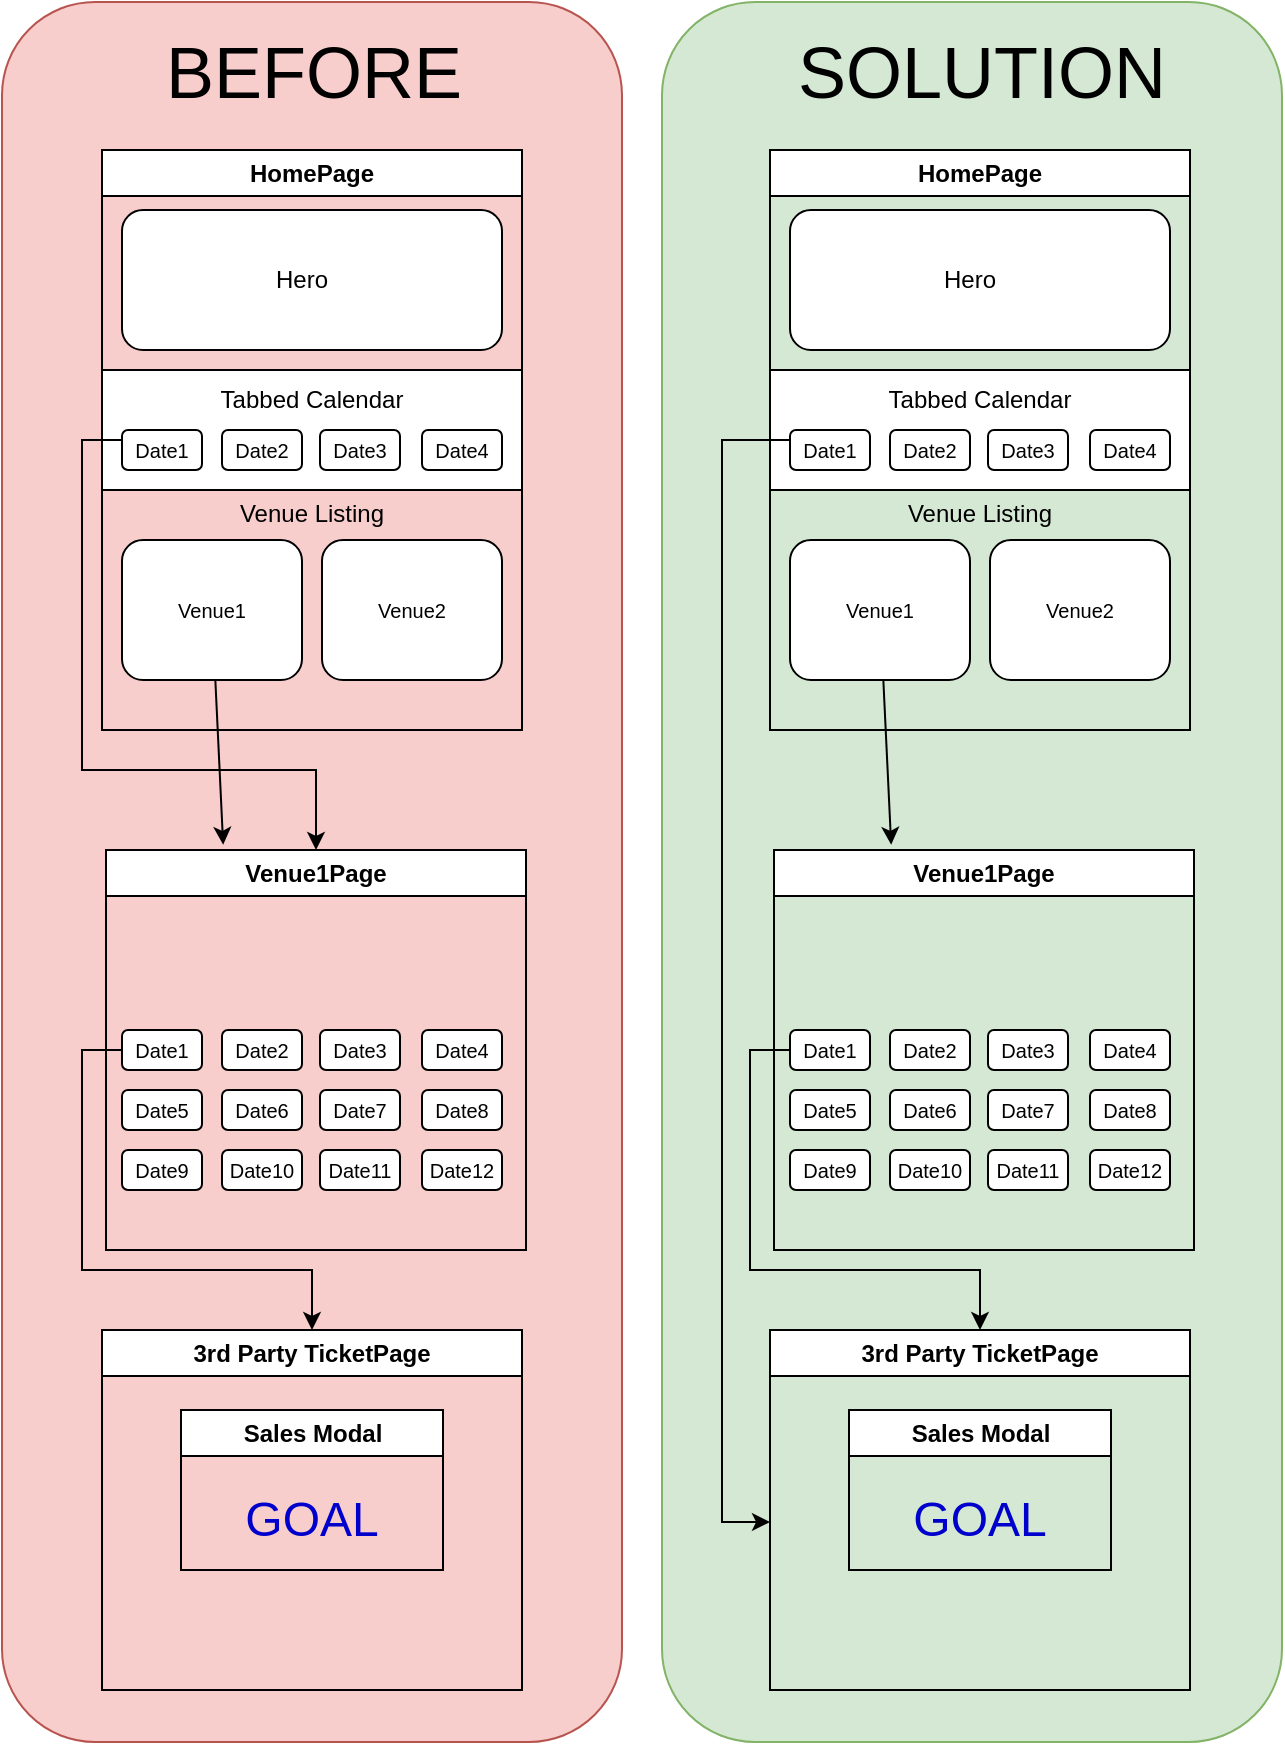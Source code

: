 <mxfile version="24.0.4" type="device">
  <diagram id="C5RBs43oDa-KdzZeNtuy" name="Page-1">
    <mxGraphModel dx="954" dy="674" grid="1" gridSize="10" guides="1" tooltips="1" connect="1" arrows="1" fold="1" page="1" pageScale="1" pageWidth="827" pageHeight="1169" math="0" shadow="0">
      <root>
        <mxCell id="WIyWlLk6GJQsqaUBKTNV-0" />
        <mxCell id="WIyWlLk6GJQsqaUBKTNV-1" parent="WIyWlLk6GJQsqaUBKTNV-0" />
        <mxCell id="_J-mzapSPnfyJx4NyJFm-117" value="" style="rounded=1;whiteSpace=wrap;html=1;fillColor=#d5e8d4;strokeColor=#82b366;" vertex="1" parent="WIyWlLk6GJQsqaUBKTNV-1">
          <mxGeometry x="370" y="40" width="310" height="870" as="geometry" />
        </mxCell>
        <mxCell id="_J-mzapSPnfyJx4NyJFm-116" value="" style="rounded=1;whiteSpace=wrap;html=1;fillColor=#f8cecc;strokeColor=#b85450;" vertex="1" parent="WIyWlLk6GJQsqaUBKTNV-1">
          <mxGeometry x="40" y="40" width="310" height="870" as="geometry" />
        </mxCell>
        <mxCell id="_J-mzapSPnfyJx4NyJFm-58" value="" style="group" vertex="1" connectable="0" parent="WIyWlLk6GJQsqaUBKTNV-1">
          <mxGeometry x="80" y="114" width="222" height="770" as="geometry" />
        </mxCell>
        <mxCell id="_J-mzapSPnfyJx4NyJFm-0" value="HomePage" style="swimlane;whiteSpace=wrap;html=1;" vertex="1" parent="_J-mzapSPnfyJx4NyJFm-58">
          <mxGeometry x="10" width="210" height="290" as="geometry" />
        </mxCell>
        <mxCell id="_J-mzapSPnfyJx4NyJFm-19" value="" style="rounded=1;whiteSpace=wrap;html=1;" vertex="1" parent="_J-mzapSPnfyJx4NyJFm-0">
          <mxGeometry x="10" y="30" width="190" height="70" as="geometry" />
        </mxCell>
        <mxCell id="_J-mzapSPnfyJx4NyJFm-20" value="Hero" style="text;strokeColor=none;align=center;fillColor=none;html=1;verticalAlign=middle;whiteSpace=wrap;rounded=0;" vertex="1" parent="_J-mzapSPnfyJx4NyJFm-0">
          <mxGeometry x="70" y="50" width="60" height="30" as="geometry" />
        </mxCell>
        <mxCell id="_J-mzapSPnfyJx4NyJFm-21" value="" style="rounded=1;whiteSpace=wrap;html=1;" vertex="1" parent="_J-mzapSPnfyJx4NyJFm-0">
          <mxGeometry x="10" y="195" width="90" height="70" as="geometry" />
        </mxCell>
        <mxCell id="_J-mzapSPnfyJx4NyJFm-22" value="" style="rounded=1;whiteSpace=wrap;html=1;" vertex="1" parent="_J-mzapSPnfyJx4NyJFm-0">
          <mxGeometry x="110" y="195" width="90" height="70" as="geometry" />
        </mxCell>
        <mxCell id="_J-mzapSPnfyJx4NyJFm-23" value="Venue Listing" style="text;strokeColor=none;align=center;fillColor=none;html=1;verticalAlign=middle;whiteSpace=wrap;rounded=0;" vertex="1" parent="_J-mzapSPnfyJx4NyJFm-0">
          <mxGeometry x="55" y="172" width="100" height="20" as="geometry" />
        </mxCell>
        <mxCell id="_J-mzapSPnfyJx4NyJFm-15" value="" style="rounded=0;whiteSpace=wrap;html=1;" vertex="1" parent="_J-mzapSPnfyJx4NyJFm-0">
          <mxGeometry y="110" width="210" height="60" as="geometry" />
        </mxCell>
        <mxCell id="_J-mzapSPnfyJx4NyJFm-3" value="" style="rounded=1;whiteSpace=wrap;html=1;" vertex="1" parent="_J-mzapSPnfyJx4NyJFm-0">
          <mxGeometry x="10" y="140" width="40" height="20" as="geometry" />
        </mxCell>
        <mxCell id="_J-mzapSPnfyJx4NyJFm-4" value="" style="rounded=1;whiteSpace=wrap;html=1;" vertex="1" parent="_J-mzapSPnfyJx4NyJFm-0">
          <mxGeometry x="160" y="140" width="40" height="20" as="geometry" />
        </mxCell>
        <mxCell id="_J-mzapSPnfyJx4NyJFm-6" value="" style="rounded=1;whiteSpace=wrap;html=1;" vertex="1" parent="_J-mzapSPnfyJx4NyJFm-0">
          <mxGeometry x="60" y="140" width="40" height="20" as="geometry" />
        </mxCell>
        <mxCell id="_J-mzapSPnfyJx4NyJFm-7" value="" style="rounded=1;whiteSpace=wrap;html=1;" vertex="1" parent="_J-mzapSPnfyJx4NyJFm-0">
          <mxGeometry x="109" y="140" width="40" height="20" as="geometry" />
        </mxCell>
        <mxCell id="_J-mzapSPnfyJx4NyJFm-8" value="&lt;font style=&quot;font-size: 10px;&quot;&gt;Date1&lt;/font&gt;" style="text;strokeColor=none;align=center;fillColor=none;html=1;verticalAlign=middle;whiteSpace=wrap;rounded=0;" vertex="1" parent="_J-mzapSPnfyJx4NyJFm-0">
          <mxGeometry x="10" y="140" width="40" height="20" as="geometry" />
        </mxCell>
        <mxCell id="_J-mzapSPnfyJx4NyJFm-9" value="&lt;font style=&quot;font-size: 10px;&quot;&gt;Date2&lt;/font&gt;" style="text;strokeColor=none;align=center;fillColor=none;html=1;verticalAlign=middle;whiteSpace=wrap;rounded=0;" vertex="1" parent="_J-mzapSPnfyJx4NyJFm-0">
          <mxGeometry x="60" y="140" width="40" height="20" as="geometry" />
        </mxCell>
        <mxCell id="_J-mzapSPnfyJx4NyJFm-10" value="&lt;font style=&quot;font-size: 10px;&quot;&gt;Date3&lt;/font&gt;" style="text;strokeColor=none;align=center;fillColor=none;html=1;verticalAlign=middle;whiteSpace=wrap;rounded=0;" vertex="1" parent="_J-mzapSPnfyJx4NyJFm-0">
          <mxGeometry x="109" y="140" width="40" height="20" as="geometry" />
        </mxCell>
        <mxCell id="_J-mzapSPnfyJx4NyJFm-11" value="&lt;font style=&quot;font-size: 10px;&quot;&gt;Date4&lt;/font&gt;" style="text;strokeColor=none;align=center;fillColor=none;html=1;verticalAlign=middle;whiteSpace=wrap;rounded=0;" vertex="1" parent="_J-mzapSPnfyJx4NyJFm-0">
          <mxGeometry x="160" y="140" width="40" height="20" as="geometry" />
        </mxCell>
        <mxCell id="_J-mzapSPnfyJx4NyJFm-16" value="Tabbed Calendar" style="text;strokeColor=none;align=center;fillColor=none;html=1;verticalAlign=middle;whiteSpace=wrap;rounded=0;" vertex="1" parent="_J-mzapSPnfyJx4NyJFm-0">
          <mxGeometry x="45" y="115" width="120" height="20" as="geometry" />
        </mxCell>
        <mxCell id="_J-mzapSPnfyJx4NyJFm-24" value="&lt;font style=&quot;font-size: 10px;&quot;&gt;Venue1&lt;/font&gt;" style="text;strokeColor=none;align=center;fillColor=none;html=1;verticalAlign=middle;whiteSpace=wrap;rounded=0;" vertex="1" parent="_J-mzapSPnfyJx4NyJFm-0">
          <mxGeometry x="35" y="220" width="40" height="20" as="geometry" />
        </mxCell>
        <mxCell id="_J-mzapSPnfyJx4NyJFm-25" value="&lt;font style=&quot;font-size: 10px;&quot;&gt;Venue2&lt;/font&gt;" style="text;strokeColor=none;align=center;fillColor=none;html=1;verticalAlign=middle;whiteSpace=wrap;rounded=0;" vertex="1" parent="_J-mzapSPnfyJx4NyJFm-0">
          <mxGeometry x="135" y="220" width="40" height="20" as="geometry" />
        </mxCell>
        <mxCell id="_J-mzapSPnfyJx4NyJFm-1" value="Venue1Page" style="swimlane;whiteSpace=wrap;html=1;" vertex="1" parent="_J-mzapSPnfyJx4NyJFm-58">
          <mxGeometry x="12" y="350" width="210" height="200" as="geometry" />
        </mxCell>
        <mxCell id="_J-mzapSPnfyJx4NyJFm-31" value="" style="rounded=1;whiteSpace=wrap;html=1;" vertex="1" parent="_J-mzapSPnfyJx4NyJFm-1">
          <mxGeometry x="8" y="90" width="40" height="20" as="geometry" />
        </mxCell>
        <mxCell id="_J-mzapSPnfyJx4NyJFm-32" value="" style="rounded=1;whiteSpace=wrap;html=1;" vertex="1" parent="_J-mzapSPnfyJx4NyJFm-1">
          <mxGeometry x="158" y="90" width="40" height="20" as="geometry" />
        </mxCell>
        <mxCell id="_J-mzapSPnfyJx4NyJFm-33" value="" style="rounded=1;whiteSpace=wrap;html=1;" vertex="1" parent="_J-mzapSPnfyJx4NyJFm-1">
          <mxGeometry x="58" y="90" width="40" height="20" as="geometry" />
        </mxCell>
        <mxCell id="_J-mzapSPnfyJx4NyJFm-34" value="" style="rounded=1;whiteSpace=wrap;html=1;" vertex="1" parent="_J-mzapSPnfyJx4NyJFm-1">
          <mxGeometry x="107" y="90" width="40" height="20" as="geometry" />
        </mxCell>
        <mxCell id="_J-mzapSPnfyJx4NyJFm-35" value="&lt;font style=&quot;font-size: 10px;&quot;&gt;Date1&lt;/font&gt;" style="text;strokeColor=none;align=center;fillColor=none;html=1;verticalAlign=middle;whiteSpace=wrap;rounded=0;" vertex="1" parent="_J-mzapSPnfyJx4NyJFm-1">
          <mxGeometry x="8" y="90" width="40" height="20" as="geometry" />
        </mxCell>
        <mxCell id="_J-mzapSPnfyJx4NyJFm-36" value="&lt;font style=&quot;font-size: 10px;&quot;&gt;Date2&lt;/font&gt;" style="text;strokeColor=none;align=center;fillColor=none;html=1;verticalAlign=middle;whiteSpace=wrap;rounded=0;" vertex="1" parent="_J-mzapSPnfyJx4NyJFm-1">
          <mxGeometry x="58" y="90" width="40" height="20" as="geometry" />
        </mxCell>
        <mxCell id="_J-mzapSPnfyJx4NyJFm-37" value="&lt;font style=&quot;font-size: 10px;&quot;&gt;Date3&lt;/font&gt;" style="text;strokeColor=none;align=center;fillColor=none;html=1;verticalAlign=middle;whiteSpace=wrap;rounded=0;" vertex="1" parent="_J-mzapSPnfyJx4NyJFm-1">
          <mxGeometry x="107" y="90" width="40" height="20" as="geometry" />
        </mxCell>
        <mxCell id="_J-mzapSPnfyJx4NyJFm-38" value="&lt;font style=&quot;font-size: 10px;&quot;&gt;Date4&lt;/font&gt;" style="text;strokeColor=none;align=center;fillColor=none;html=1;verticalAlign=middle;whiteSpace=wrap;rounded=0;" vertex="1" parent="_J-mzapSPnfyJx4NyJFm-1">
          <mxGeometry x="158" y="90" width="40" height="20" as="geometry" />
        </mxCell>
        <mxCell id="_J-mzapSPnfyJx4NyJFm-39" value="" style="rounded=1;whiteSpace=wrap;html=1;" vertex="1" parent="_J-mzapSPnfyJx4NyJFm-1">
          <mxGeometry x="8" y="120" width="40" height="20" as="geometry" />
        </mxCell>
        <mxCell id="_J-mzapSPnfyJx4NyJFm-40" value="" style="rounded=1;whiteSpace=wrap;html=1;" vertex="1" parent="_J-mzapSPnfyJx4NyJFm-1">
          <mxGeometry x="158" y="120" width="40" height="20" as="geometry" />
        </mxCell>
        <mxCell id="_J-mzapSPnfyJx4NyJFm-41" value="" style="rounded=1;whiteSpace=wrap;html=1;" vertex="1" parent="_J-mzapSPnfyJx4NyJFm-1">
          <mxGeometry x="58" y="120" width="40" height="20" as="geometry" />
        </mxCell>
        <mxCell id="_J-mzapSPnfyJx4NyJFm-42" value="" style="rounded=1;whiteSpace=wrap;html=1;" vertex="1" parent="_J-mzapSPnfyJx4NyJFm-1">
          <mxGeometry x="107" y="120" width="40" height="20" as="geometry" />
        </mxCell>
        <mxCell id="_J-mzapSPnfyJx4NyJFm-43" value="&lt;font style=&quot;font-size: 10px;&quot;&gt;Date5&lt;/font&gt;" style="text;strokeColor=none;align=center;fillColor=none;html=1;verticalAlign=middle;whiteSpace=wrap;rounded=0;" vertex="1" parent="_J-mzapSPnfyJx4NyJFm-1">
          <mxGeometry x="8" y="120" width="40" height="20" as="geometry" />
        </mxCell>
        <mxCell id="_J-mzapSPnfyJx4NyJFm-44" value="&lt;font style=&quot;font-size: 10px;&quot;&gt;Date6&lt;/font&gt;" style="text;strokeColor=none;align=center;fillColor=none;html=1;verticalAlign=middle;whiteSpace=wrap;rounded=0;" vertex="1" parent="_J-mzapSPnfyJx4NyJFm-1">
          <mxGeometry x="58" y="120" width="40" height="20" as="geometry" />
        </mxCell>
        <mxCell id="_J-mzapSPnfyJx4NyJFm-45" value="&lt;font style=&quot;font-size: 10px;&quot;&gt;Date7&lt;/font&gt;" style="text;strokeColor=none;align=center;fillColor=none;html=1;verticalAlign=middle;whiteSpace=wrap;rounded=0;" vertex="1" parent="_J-mzapSPnfyJx4NyJFm-1">
          <mxGeometry x="107" y="120" width="40" height="20" as="geometry" />
        </mxCell>
        <mxCell id="_J-mzapSPnfyJx4NyJFm-46" value="&lt;font style=&quot;font-size: 10px;&quot;&gt;Date8&lt;/font&gt;" style="text;strokeColor=none;align=center;fillColor=none;html=1;verticalAlign=middle;whiteSpace=wrap;rounded=0;" vertex="1" parent="_J-mzapSPnfyJx4NyJFm-1">
          <mxGeometry x="158" y="120" width="40" height="20" as="geometry" />
        </mxCell>
        <mxCell id="_J-mzapSPnfyJx4NyJFm-47" value="" style="rounded=1;whiteSpace=wrap;html=1;" vertex="1" parent="_J-mzapSPnfyJx4NyJFm-1">
          <mxGeometry x="8" y="150" width="40" height="20" as="geometry" />
        </mxCell>
        <mxCell id="_J-mzapSPnfyJx4NyJFm-48" value="" style="rounded=1;whiteSpace=wrap;html=1;" vertex="1" parent="_J-mzapSPnfyJx4NyJFm-1">
          <mxGeometry x="158" y="150" width="40" height="20" as="geometry" />
        </mxCell>
        <mxCell id="_J-mzapSPnfyJx4NyJFm-49" value="" style="rounded=1;whiteSpace=wrap;html=1;" vertex="1" parent="_J-mzapSPnfyJx4NyJFm-1">
          <mxGeometry x="58" y="150" width="40" height="20" as="geometry" />
        </mxCell>
        <mxCell id="_J-mzapSPnfyJx4NyJFm-50" value="" style="rounded=1;whiteSpace=wrap;html=1;" vertex="1" parent="_J-mzapSPnfyJx4NyJFm-1">
          <mxGeometry x="107" y="150" width="40" height="20" as="geometry" />
        </mxCell>
        <mxCell id="_J-mzapSPnfyJx4NyJFm-51" value="&lt;font style=&quot;font-size: 10px;&quot;&gt;Date9&lt;/font&gt;" style="text;strokeColor=none;align=center;fillColor=none;html=1;verticalAlign=middle;whiteSpace=wrap;rounded=0;" vertex="1" parent="_J-mzapSPnfyJx4NyJFm-1">
          <mxGeometry x="8" y="150" width="40" height="20" as="geometry" />
        </mxCell>
        <mxCell id="_J-mzapSPnfyJx4NyJFm-52" value="&lt;font style=&quot;font-size: 10px;&quot;&gt;Date10&lt;/font&gt;" style="text;strokeColor=none;align=center;fillColor=none;html=1;verticalAlign=middle;whiteSpace=wrap;rounded=0;" vertex="1" parent="_J-mzapSPnfyJx4NyJFm-1">
          <mxGeometry x="58" y="150" width="40" height="20" as="geometry" />
        </mxCell>
        <mxCell id="_J-mzapSPnfyJx4NyJFm-53" value="&lt;font style=&quot;font-size: 10px;&quot;&gt;Date11&lt;/font&gt;" style="text;strokeColor=none;align=center;fillColor=none;html=1;verticalAlign=middle;whiteSpace=wrap;rounded=0;" vertex="1" parent="_J-mzapSPnfyJx4NyJFm-1">
          <mxGeometry x="107" y="150" width="40" height="20" as="geometry" />
        </mxCell>
        <mxCell id="_J-mzapSPnfyJx4NyJFm-54" value="&lt;font style=&quot;font-size: 10px;&quot;&gt;Date12&lt;/font&gt;" style="text;strokeColor=none;align=center;fillColor=none;html=1;verticalAlign=middle;whiteSpace=wrap;rounded=0;" vertex="1" parent="_J-mzapSPnfyJx4NyJFm-1">
          <mxGeometry x="158" y="150" width="40" height="20" as="geometry" />
        </mxCell>
        <mxCell id="_J-mzapSPnfyJx4NyJFm-2" value="3rd Party TicketPage" style="swimlane;whiteSpace=wrap;html=1;" vertex="1" parent="_J-mzapSPnfyJx4NyJFm-58">
          <mxGeometry x="10" y="590" width="210" height="180" as="geometry" />
        </mxCell>
        <mxCell id="_J-mzapSPnfyJx4NyJFm-56" value="Sales Modal" style="swimlane;whiteSpace=wrap;html=1;" vertex="1" parent="_J-mzapSPnfyJx4NyJFm-2">
          <mxGeometry x="39.5" y="40" width="131" height="80" as="geometry" />
        </mxCell>
        <mxCell id="_J-mzapSPnfyJx4NyJFm-57" value="&lt;font color=&quot;#0000cc&quot; style=&quot;font-size: 24px;&quot;&gt;GOAL&lt;/font&gt;" style="text;strokeColor=none;align=center;fillColor=none;html=1;verticalAlign=middle;whiteSpace=wrap;rounded=0;" vertex="1" parent="_J-mzapSPnfyJx4NyJFm-56">
          <mxGeometry x="35.5" y="40" width="60" height="30" as="geometry" />
        </mxCell>
        <mxCell id="_J-mzapSPnfyJx4NyJFm-27" value="" style="endArrow=classic;html=1;rounded=0;entryX=0.279;entryY=-0.013;entryDx=0;entryDy=0;entryPerimeter=0;" edge="1" parent="_J-mzapSPnfyJx4NyJFm-58" source="_J-mzapSPnfyJx4NyJFm-21" target="_J-mzapSPnfyJx4NyJFm-1">
          <mxGeometry width="50" height="50" relative="1" as="geometry">
            <mxPoint x="70" y="270" as="sourcePoint" />
            <mxPoint x="90" y="300" as="targetPoint" />
          </mxGeometry>
        </mxCell>
        <mxCell id="_J-mzapSPnfyJx4NyJFm-30" style="edgeStyle=orthogonalEdgeStyle;rounded=0;orthogonalLoop=1;jettySize=auto;html=1;exitX=0;exitY=0.25;exitDx=0;exitDy=0;" edge="1" parent="_J-mzapSPnfyJx4NyJFm-58" source="_J-mzapSPnfyJx4NyJFm-8" target="_J-mzapSPnfyJx4NyJFm-1">
          <mxGeometry relative="1" as="geometry">
            <Array as="points">
              <mxPoint y="145" />
              <mxPoint y="310" />
              <mxPoint x="117" y="310" />
            </Array>
          </mxGeometry>
        </mxCell>
        <mxCell id="_J-mzapSPnfyJx4NyJFm-55" style="edgeStyle=orthogonalEdgeStyle;rounded=0;orthogonalLoop=1;jettySize=auto;html=1;exitX=0;exitY=0.5;exitDx=0;exitDy=0;entryX=0.5;entryY=0;entryDx=0;entryDy=0;" edge="1" parent="_J-mzapSPnfyJx4NyJFm-58" source="_J-mzapSPnfyJx4NyJFm-35" target="_J-mzapSPnfyJx4NyJFm-2">
          <mxGeometry relative="1" as="geometry">
            <Array as="points">
              <mxPoint y="450" />
              <mxPoint y="560" />
              <mxPoint x="115" y="560" />
            </Array>
          </mxGeometry>
        </mxCell>
        <mxCell id="_J-mzapSPnfyJx4NyJFm-59" value="&lt;font style=&quot;font-size: 36px;&quot;&gt;BEFORE&lt;/font&gt;" style="text;strokeColor=none;align=center;fillColor=none;html=1;verticalAlign=middle;whiteSpace=wrap;rounded=0;" vertex="1" parent="WIyWlLk6GJQsqaUBKTNV-1">
          <mxGeometry x="166" y="60" width="60" height="30" as="geometry" />
        </mxCell>
        <mxCell id="_J-mzapSPnfyJx4NyJFm-61" value="&lt;font style=&quot;font-size: 36px;&quot;&gt;SOLUTION&lt;/font&gt;" style="text;strokeColor=none;align=center;fillColor=none;html=1;verticalAlign=middle;whiteSpace=wrap;rounded=0;" vertex="1" parent="WIyWlLk6GJQsqaUBKTNV-1">
          <mxGeometry x="500" y="60" width="60" height="30" as="geometry" />
        </mxCell>
        <mxCell id="_J-mzapSPnfyJx4NyJFm-62" value="" style="group" vertex="1" connectable="0" parent="WIyWlLk6GJQsqaUBKTNV-1">
          <mxGeometry x="414" y="114" width="222" height="770" as="geometry" />
        </mxCell>
        <mxCell id="_J-mzapSPnfyJx4NyJFm-63" value="HomePage" style="swimlane;whiteSpace=wrap;html=1;" vertex="1" parent="_J-mzapSPnfyJx4NyJFm-62">
          <mxGeometry x="10" width="210" height="290" as="geometry" />
        </mxCell>
        <mxCell id="_J-mzapSPnfyJx4NyJFm-64" value="" style="rounded=1;whiteSpace=wrap;html=1;" vertex="1" parent="_J-mzapSPnfyJx4NyJFm-63">
          <mxGeometry x="10" y="30" width="190" height="70" as="geometry" />
        </mxCell>
        <mxCell id="_J-mzapSPnfyJx4NyJFm-65" value="Hero" style="text;strokeColor=none;align=center;fillColor=none;html=1;verticalAlign=middle;whiteSpace=wrap;rounded=0;" vertex="1" parent="_J-mzapSPnfyJx4NyJFm-63">
          <mxGeometry x="70" y="50" width="60" height="30" as="geometry" />
        </mxCell>
        <mxCell id="_J-mzapSPnfyJx4NyJFm-66" value="" style="rounded=1;whiteSpace=wrap;html=1;" vertex="1" parent="_J-mzapSPnfyJx4NyJFm-63">
          <mxGeometry x="10" y="195" width="90" height="70" as="geometry" />
        </mxCell>
        <mxCell id="_J-mzapSPnfyJx4NyJFm-67" value="" style="rounded=1;whiteSpace=wrap;html=1;" vertex="1" parent="_J-mzapSPnfyJx4NyJFm-63">
          <mxGeometry x="110" y="195" width="90" height="70" as="geometry" />
        </mxCell>
        <mxCell id="_J-mzapSPnfyJx4NyJFm-68" value="Venue Listing" style="text;strokeColor=none;align=center;fillColor=none;html=1;verticalAlign=middle;whiteSpace=wrap;rounded=0;" vertex="1" parent="_J-mzapSPnfyJx4NyJFm-63">
          <mxGeometry x="55" y="172" width="100" height="20" as="geometry" />
        </mxCell>
        <mxCell id="_J-mzapSPnfyJx4NyJFm-69" value="" style="rounded=0;whiteSpace=wrap;html=1;" vertex="1" parent="_J-mzapSPnfyJx4NyJFm-63">
          <mxGeometry y="110" width="210" height="60" as="geometry" />
        </mxCell>
        <mxCell id="_J-mzapSPnfyJx4NyJFm-70" value="" style="rounded=1;whiteSpace=wrap;html=1;" vertex="1" parent="_J-mzapSPnfyJx4NyJFm-63">
          <mxGeometry x="10" y="140" width="40" height="20" as="geometry" />
        </mxCell>
        <mxCell id="_J-mzapSPnfyJx4NyJFm-71" value="" style="rounded=1;whiteSpace=wrap;html=1;" vertex="1" parent="_J-mzapSPnfyJx4NyJFm-63">
          <mxGeometry x="160" y="140" width="40" height="20" as="geometry" />
        </mxCell>
        <mxCell id="_J-mzapSPnfyJx4NyJFm-72" value="" style="rounded=1;whiteSpace=wrap;html=1;" vertex="1" parent="_J-mzapSPnfyJx4NyJFm-63">
          <mxGeometry x="60" y="140" width="40" height="20" as="geometry" />
        </mxCell>
        <mxCell id="_J-mzapSPnfyJx4NyJFm-73" value="" style="rounded=1;whiteSpace=wrap;html=1;" vertex="1" parent="_J-mzapSPnfyJx4NyJFm-63">
          <mxGeometry x="109" y="140" width="40" height="20" as="geometry" />
        </mxCell>
        <mxCell id="_J-mzapSPnfyJx4NyJFm-74" value="&lt;font style=&quot;font-size: 10px;&quot;&gt;Date1&lt;/font&gt;" style="text;strokeColor=none;align=center;fillColor=none;html=1;verticalAlign=middle;whiteSpace=wrap;rounded=0;" vertex="1" parent="_J-mzapSPnfyJx4NyJFm-63">
          <mxGeometry x="10" y="140" width="40" height="20" as="geometry" />
        </mxCell>
        <mxCell id="_J-mzapSPnfyJx4NyJFm-75" value="&lt;font style=&quot;font-size: 10px;&quot;&gt;Date2&lt;/font&gt;" style="text;strokeColor=none;align=center;fillColor=none;html=1;verticalAlign=middle;whiteSpace=wrap;rounded=0;" vertex="1" parent="_J-mzapSPnfyJx4NyJFm-63">
          <mxGeometry x="60" y="140" width="40" height="20" as="geometry" />
        </mxCell>
        <mxCell id="_J-mzapSPnfyJx4NyJFm-76" value="&lt;font style=&quot;font-size: 10px;&quot;&gt;Date3&lt;/font&gt;" style="text;strokeColor=none;align=center;fillColor=none;html=1;verticalAlign=middle;whiteSpace=wrap;rounded=0;" vertex="1" parent="_J-mzapSPnfyJx4NyJFm-63">
          <mxGeometry x="109" y="140" width="40" height="20" as="geometry" />
        </mxCell>
        <mxCell id="_J-mzapSPnfyJx4NyJFm-77" value="&lt;font style=&quot;font-size: 10px;&quot;&gt;Date4&lt;/font&gt;" style="text;strokeColor=none;align=center;fillColor=none;html=1;verticalAlign=middle;whiteSpace=wrap;rounded=0;" vertex="1" parent="_J-mzapSPnfyJx4NyJFm-63">
          <mxGeometry x="160" y="140" width="40" height="20" as="geometry" />
        </mxCell>
        <mxCell id="_J-mzapSPnfyJx4NyJFm-78" value="Tabbed Calendar" style="text;strokeColor=none;align=center;fillColor=none;html=1;verticalAlign=middle;whiteSpace=wrap;rounded=0;" vertex="1" parent="_J-mzapSPnfyJx4NyJFm-63">
          <mxGeometry x="45" y="115" width="120" height="20" as="geometry" />
        </mxCell>
        <mxCell id="_J-mzapSPnfyJx4NyJFm-79" value="&lt;font style=&quot;font-size: 10px;&quot;&gt;Venue1&lt;/font&gt;" style="text;strokeColor=none;align=center;fillColor=none;html=1;verticalAlign=middle;whiteSpace=wrap;rounded=0;" vertex="1" parent="_J-mzapSPnfyJx4NyJFm-63">
          <mxGeometry x="35" y="220" width="40" height="20" as="geometry" />
        </mxCell>
        <mxCell id="_J-mzapSPnfyJx4NyJFm-80" value="&lt;font style=&quot;font-size: 10px;&quot;&gt;Venue2&lt;/font&gt;" style="text;strokeColor=none;align=center;fillColor=none;html=1;verticalAlign=middle;whiteSpace=wrap;rounded=0;" vertex="1" parent="_J-mzapSPnfyJx4NyJFm-63">
          <mxGeometry x="135" y="220" width="40" height="20" as="geometry" />
        </mxCell>
        <mxCell id="_J-mzapSPnfyJx4NyJFm-81" value="Venue1Page" style="swimlane;whiteSpace=wrap;html=1;" vertex="1" parent="_J-mzapSPnfyJx4NyJFm-62">
          <mxGeometry x="12" y="350" width="210" height="200" as="geometry" />
        </mxCell>
        <mxCell id="_J-mzapSPnfyJx4NyJFm-82" value="" style="rounded=1;whiteSpace=wrap;html=1;" vertex="1" parent="_J-mzapSPnfyJx4NyJFm-81">
          <mxGeometry x="8" y="90" width="40" height="20" as="geometry" />
        </mxCell>
        <mxCell id="_J-mzapSPnfyJx4NyJFm-83" value="" style="rounded=1;whiteSpace=wrap;html=1;" vertex="1" parent="_J-mzapSPnfyJx4NyJFm-81">
          <mxGeometry x="158" y="90" width="40" height="20" as="geometry" />
        </mxCell>
        <mxCell id="_J-mzapSPnfyJx4NyJFm-84" value="" style="rounded=1;whiteSpace=wrap;html=1;" vertex="1" parent="_J-mzapSPnfyJx4NyJFm-81">
          <mxGeometry x="58" y="90" width="40" height="20" as="geometry" />
        </mxCell>
        <mxCell id="_J-mzapSPnfyJx4NyJFm-85" value="" style="rounded=1;whiteSpace=wrap;html=1;" vertex="1" parent="_J-mzapSPnfyJx4NyJFm-81">
          <mxGeometry x="107" y="90" width="40" height="20" as="geometry" />
        </mxCell>
        <mxCell id="_J-mzapSPnfyJx4NyJFm-86" value="&lt;font style=&quot;font-size: 10px;&quot;&gt;Date1&lt;/font&gt;" style="text;strokeColor=none;align=center;fillColor=none;html=1;verticalAlign=middle;whiteSpace=wrap;rounded=0;" vertex="1" parent="_J-mzapSPnfyJx4NyJFm-81">
          <mxGeometry x="8" y="90" width="40" height="20" as="geometry" />
        </mxCell>
        <mxCell id="_J-mzapSPnfyJx4NyJFm-87" value="&lt;font style=&quot;font-size: 10px;&quot;&gt;Date2&lt;/font&gt;" style="text;strokeColor=none;align=center;fillColor=none;html=1;verticalAlign=middle;whiteSpace=wrap;rounded=0;" vertex="1" parent="_J-mzapSPnfyJx4NyJFm-81">
          <mxGeometry x="58" y="90" width="40" height="20" as="geometry" />
        </mxCell>
        <mxCell id="_J-mzapSPnfyJx4NyJFm-88" value="&lt;font style=&quot;font-size: 10px;&quot;&gt;Date3&lt;/font&gt;" style="text;strokeColor=none;align=center;fillColor=none;html=1;verticalAlign=middle;whiteSpace=wrap;rounded=0;" vertex="1" parent="_J-mzapSPnfyJx4NyJFm-81">
          <mxGeometry x="107" y="90" width="40" height="20" as="geometry" />
        </mxCell>
        <mxCell id="_J-mzapSPnfyJx4NyJFm-89" value="&lt;font style=&quot;font-size: 10px;&quot;&gt;Date4&lt;/font&gt;" style="text;strokeColor=none;align=center;fillColor=none;html=1;verticalAlign=middle;whiteSpace=wrap;rounded=0;" vertex="1" parent="_J-mzapSPnfyJx4NyJFm-81">
          <mxGeometry x="158" y="90" width="40" height="20" as="geometry" />
        </mxCell>
        <mxCell id="_J-mzapSPnfyJx4NyJFm-90" value="" style="rounded=1;whiteSpace=wrap;html=1;" vertex="1" parent="_J-mzapSPnfyJx4NyJFm-81">
          <mxGeometry x="8" y="120" width="40" height="20" as="geometry" />
        </mxCell>
        <mxCell id="_J-mzapSPnfyJx4NyJFm-91" value="" style="rounded=1;whiteSpace=wrap;html=1;" vertex="1" parent="_J-mzapSPnfyJx4NyJFm-81">
          <mxGeometry x="158" y="120" width="40" height="20" as="geometry" />
        </mxCell>
        <mxCell id="_J-mzapSPnfyJx4NyJFm-92" value="" style="rounded=1;whiteSpace=wrap;html=1;" vertex="1" parent="_J-mzapSPnfyJx4NyJFm-81">
          <mxGeometry x="58" y="120" width="40" height="20" as="geometry" />
        </mxCell>
        <mxCell id="_J-mzapSPnfyJx4NyJFm-93" value="" style="rounded=1;whiteSpace=wrap;html=1;" vertex="1" parent="_J-mzapSPnfyJx4NyJFm-81">
          <mxGeometry x="107" y="120" width="40" height="20" as="geometry" />
        </mxCell>
        <mxCell id="_J-mzapSPnfyJx4NyJFm-94" value="&lt;font style=&quot;font-size: 10px;&quot;&gt;Date5&lt;/font&gt;" style="text;strokeColor=none;align=center;fillColor=none;html=1;verticalAlign=middle;whiteSpace=wrap;rounded=0;" vertex="1" parent="_J-mzapSPnfyJx4NyJFm-81">
          <mxGeometry x="8" y="120" width="40" height="20" as="geometry" />
        </mxCell>
        <mxCell id="_J-mzapSPnfyJx4NyJFm-95" value="&lt;font style=&quot;font-size: 10px;&quot;&gt;Date6&lt;/font&gt;" style="text;strokeColor=none;align=center;fillColor=none;html=1;verticalAlign=middle;whiteSpace=wrap;rounded=0;" vertex="1" parent="_J-mzapSPnfyJx4NyJFm-81">
          <mxGeometry x="58" y="120" width="40" height="20" as="geometry" />
        </mxCell>
        <mxCell id="_J-mzapSPnfyJx4NyJFm-96" value="&lt;font style=&quot;font-size: 10px;&quot;&gt;Date7&lt;/font&gt;" style="text;strokeColor=none;align=center;fillColor=none;html=1;verticalAlign=middle;whiteSpace=wrap;rounded=0;" vertex="1" parent="_J-mzapSPnfyJx4NyJFm-81">
          <mxGeometry x="107" y="120" width="40" height="20" as="geometry" />
        </mxCell>
        <mxCell id="_J-mzapSPnfyJx4NyJFm-97" value="&lt;font style=&quot;font-size: 10px;&quot;&gt;Date8&lt;/font&gt;" style="text;strokeColor=none;align=center;fillColor=none;html=1;verticalAlign=middle;whiteSpace=wrap;rounded=0;" vertex="1" parent="_J-mzapSPnfyJx4NyJFm-81">
          <mxGeometry x="158" y="120" width="40" height="20" as="geometry" />
        </mxCell>
        <mxCell id="_J-mzapSPnfyJx4NyJFm-98" value="" style="rounded=1;whiteSpace=wrap;html=1;" vertex="1" parent="_J-mzapSPnfyJx4NyJFm-81">
          <mxGeometry x="8" y="150" width="40" height="20" as="geometry" />
        </mxCell>
        <mxCell id="_J-mzapSPnfyJx4NyJFm-99" value="" style="rounded=1;whiteSpace=wrap;html=1;" vertex="1" parent="_J-mzapSPnfyJx4NyJFm-81">
          <mxGeometry x="158" y="150" width="40" height="20" as="geometry" />
        </mxCell>
        <mxCell id="_J-mzapSPnfyJx4NyJFm-100" value="" style="rounded=1;whiteSpace=wrap;html=1;" vertex="1" parent="_J-mzapSPnfyJx4NyJFm-81">
          <mxGeometry x="58" y="150" width="40" height="20" as="geometry" />
        </mxCell>
        <mxCell id="_J-mzapSPnfyJx4NyJFm-101" value="" style="rounded=1;whiteSpace=wrap;html=1;" vertex="1" parent="_J-mzapSPnfyJx4NyJFm-81">
          <mxGeometry x="107" y="150" width="40" height="20" as="geometry" />
        </mxCell>
        <mxCell id="_J-mzapSPnfyJx4NyJFm-102" value="&lt;font style=&quot;font-size: 10px;&quot;&gt;Date9&lt;/font&gt;" style="text;strokeColor=none;align=center;fillColor=none;html=1;verticalAlign=middle;whiteSpace=wrap;rounded=0;" vertex="1" parent="_J-mzapSPnfyJx4NyJFm-81">
          <mxGeometry x="8" y="150" width="40" height="20" as="geometry" />
        </mxCell>
        <mxCell id="_J-mzapSPnfyJx4NyJFm-103" value="&lt;font style=&quot;font-size: 10px;&quot;&gt;Date10&lt;/font&gt;" style="text;strokeColor=none;align=center;fillColor=none;html=1;verticalAlign=middle;whiteSpace=wrap;rounded=0;" vertex="1" parent="_J-mzapSPnfyJx4NyJFm-81">
          <mxGeometry x="58" y="150" width="40" height="20" as="geometry" />
        </mxCell>
        <mxCell id="_J-mzapSPnfyJx4NyJFm-104" value="&lt;font style=&quot;font-size: 10px;&quot;&gt;Date11&lt;/font&gt;" style="text;strokeColor=none;align=center;fillColor=none;html=1;verticalAlign=middle;whiteSpace=wrap;rounded=0;" vertex="1" parent="_J-mzapSPnfyJx4NyJFm-81">
          <mxGeometry x="107" y="150" width="40" height="20" as="geometry" />
        </mxCell>
        <mxCell id="_J-mzapSPnfyJx4NyJFm-105" value="&lt;font style=&quot;font-size: 10px;&quot;&gt;Date12&lt;/font&gt;" style="text;strokeColor=none;align=center;fillColor=none;html=1;verticalAlign=middle;whiteSpace=wrap;rounded=0;" vertex="1" parent="_J-mzapSPnfyJx4NyJFm-81">
          <mxGeometry x="158" y="150" width="40" height="20" as="geometry" />
        </mxCell>
        <mxCell id="_J-mzapSPnfyJx4NyJFm-106" value="3rd Party TicketPage" style="swimlane;whiteSpace=wrap;html=1;" vertex="1" parent="_J-mzapSPnfyJx4NyJFm-62">
          <mxGeometry x="10" y="590" width="210" height="180" as="geometry" />
        </mxCell>
        <mxCell id="_J-mzapSPnfyJx4NyJFm-107" value="Sales Modal" style="swimlane;whiteSpace=wrap;html=1;" vertex="1" parent="_J-mzapSPnfyJx4NyJFm-106">
          <mxGeometry x="39.5" y="40" width="131" height="80" as="geometry" />
        </mxCell>
        <mxCell id="_J-mzapSPnfyJx4NyJFm-108" value="&lt;font color=&quot;#0000cc&quot; style=&quot;font-size: 24px;&quot;&gt;GOAL&lt;/font&gt;" style="text;strokeColor=none;align=center;fillColor=none;html=1;verticalAlign=middle;whiteSpace=wrap;rounded=0;" vertex="1" parent="_J-mzapSPnfyJx4NyJFm-107">
          <mxGeometry x="35.5" y="40" width="60" height="30" as="geometry" />
        </mxCell>
        <mxCell id="_J-mzapSPnfyJx4NyJFm-109" value="" style="endArrow=classic;html=1;rounded=0;entryX=0.279;entryY=-0.013;entryDx=0;entryDy=0;entryPerimeter=0;" edge="1" parent="_J-mzapSPnfyJx4NyJFm-62" source="_J-mzapSPnfyJx4NyJFm-66" target="_J-mzapSPnfyJx4NyJFm-81">
          <mxGeometry width="50" height="50" relative="1" as="geometry">
            <mxPoint x="70" y="270" as="sourcePoint" />
            <mxPoint x="90" y="300" as="targetPoint" />
          </mxGeometry>
        </mxCell>
        <mxCell id="_J-mzapSPnfyJx4NyJFm-111" style="edgeStyle=orthogonalEdgeStyle;rounded=0;orthogonalLoop=1;jettySize=auto;html=1;exitX=0;exitY=0.5;exitDx=0;exitDy=0;entryX=0.5;entryY=0;entryDx=0;entryDy=0;" edge="1" parent="_J-mzapSPnfyJx4NyJFm-62" source="_J-mzapSPnfyJx4NyJFm-86" target="_J-mzapSPnfyJx4NyJFm-106">
          <mxGeometry relative="1" as="geometry">
            <Array as="points">
              <mxPoint y="450" />
              <mxPoint y="560" />
              <mxPoint x="115" y="560" />
            </Array>
          </mxGeometry>
        </mxCell>
        <mxCell id="_J-mzapSPnfyJx4NyJFm-110" style="edgeStyle=orthogonalEdgeStyle;rounded=0;orthogonalLoop=1;jettySize=auto;html=1;exitX=0;exitY=0.25;exitDx=0;exitDy=0;" edge="1" parent="_J-mzapSPnfyJx4NyJFm-62" source="_J-mzapSPnfyJx4NyJFm-74">
          <mxGeometry relative="1" as="geometry">
            <Array as="points">
              <mxPoint x="-14" y="145" />
              <mxPoint x="-14" y="686" />
              <mxPoint x="10" y="686" />
            </Array>
            <mxPoint x="10" y="686" as="targetPoint" />
          </mxGeometry>
        </mxCell>
      </root>
    </mxGraphModel>
  </diagram>
</mxfile>
